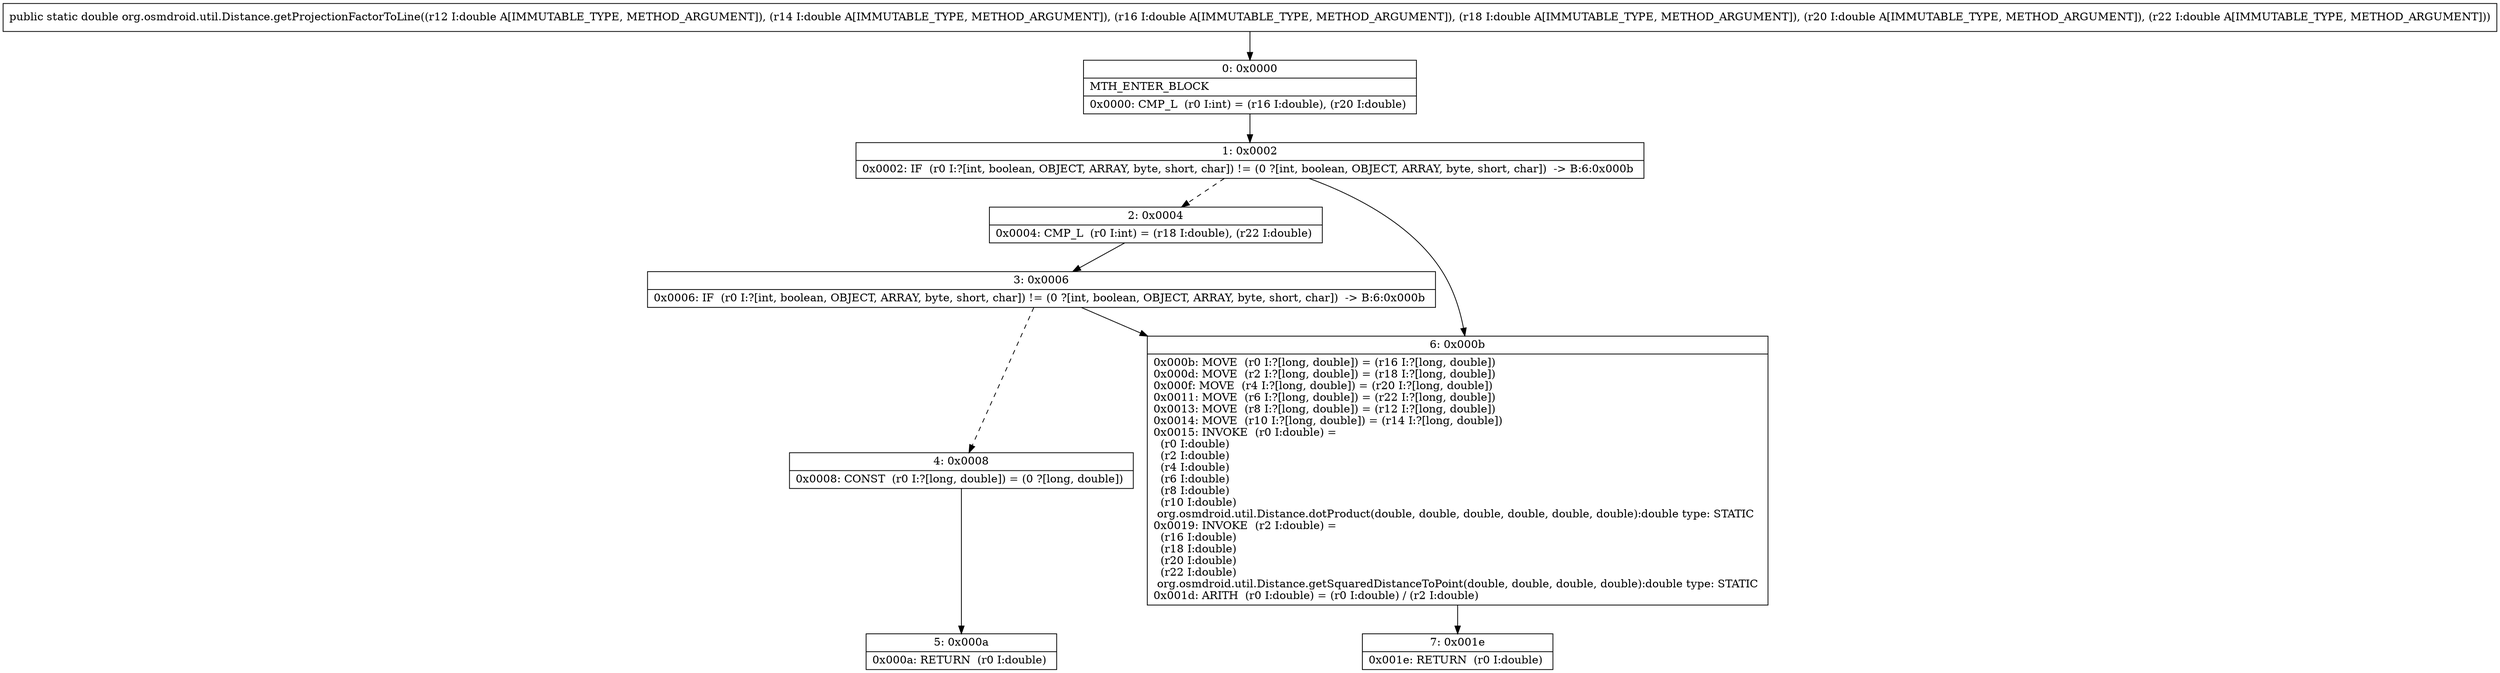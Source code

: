digraph "CFG fororg.osmdroid.util.Distance.getProjectionFactorToLine(DDDDDD)D" {
Node_0 [shape=record,label="{0\:\ 0x0000|MTH_ENTER_BLOCK\l|0x0000: CMP_L  (r0 I:int) = (r16 I:double), (r20 I:double) \l}"];
Node_1 [shape=record,label="{1\:\ 0x0002|0x0002: IF  (r0 I:?[int, boolean, OBJECT, ARRAY, byte, short, char]) != (0 ?[int, boolean, OBJECT, ARRAY, byte, short, char])  \-\> B:6:0x000b \l}"];
Node_2 [shape=record,label="{2\:\ 0x0004|0x0004: CMP_L  (r0 I:int) = (r18 I:double), (r22 I:double) \l}"];
Node_3 [shape=record,label="{3\:\ 0x0006|0x0006: IF  (r0 I:?[int, boolean, OBJECT, ARRAY, byte, short, char]) != (0 ?[int, boolean, OBJECT, ARRAY, byte, short, char])  \-\> B:6:0x000b \l}"];
Node_4 [shape=record,label="{4\:\ 0x0008|0x0008: CONST  (r0 I:?[long, double]) = (0 ?[long, double]) \l}"];
Node_5 [shape=record,label="{5\:\ 0x000a|0x000a: RETURN  (r0 I:double) \l}"];
Node_6 [shape=record,label="{6\:\ 0x000b|0x000b: MOVE  (r0 I:?[long, double]) = (r16 I:?[long, double]) \l0x000d: MOVE  (r2 I:?[long, double]) = (r18 I:?[long, double]) \l0x000f: MOVE  (r4 I:?[long, double]) = (r20 I:?[long, double]) \l0x0011: MOVE  (r6 I:?[long, double]) = (r22 I:?[long, double]) \l0x0013: MOVE  (r8 I:?[long, double]) = (r12 I:?[long, double]) \l0x0014: MOVE  (r10 I:?[long, double]) = (r14 I:?[long, double]) \l0x0015: INVOKE  (r0 I:double) = \l  (r0 I:double)\l  (r2 I:double)\l  (r4 I:double)\l  (r6 I:double)\l  (r8 I:double)\l  (r10 I:double)\l org.osmdroid.util.Distance.dotProduct(double, double, double, double, double, double):double type: STATIC \l0x0019: INVOKE  (r2 I:double) = \l  (r16 I:double)\l  (r18 I:double)\l  (r20 I:double)\l  (r22 I:double)\l org.osmdroid.util.Distance.getSquaredDistanceToPoint(double, double, double, double):double type: STATIC \l0x001d: ARITH  (r0 I:double) = (r0 I:double) \/ (r2 I:double) \l}"];
Node_7 [shape=record,label="{7\:\ 0x001e|0x001e: RETURN  (r0 I:double) \l}"];
MethodNode[shape=record,label="{public static double org.osmdroid.util.Distance.getProjectionFactorToLine((r12 I:double A[IMMUTABLE_TYPE, METHOD_ARGUMENT]), (r14 I:double A[IMMUTABLE_TYPE, METHOD_ARGUMENT]), (r16 I:double A[IMMUTABLE_TYPE, METHOD_ARGUMENT]), (r18 I:double A[IMMUTABLE_TYPE, METHOD_ARGUMENT]), (r20 I:double A[IMMUTABLE_TYPE, METHOD_ARGUMENT]), (r22 I:double A[IMMUTABLE_TYPE, METHOD_ARGUMENT])) }"];
MethodNode -> Node_0;
Node_0 -> Node_1;
Node_1 -> Node_2[style=dashed];
Node_1 -> Node_6;
Node_2 -> Node_3;
Node_3 -> Node_4[style=dashed];
Node_3 -> Node_6;
Node_4 -> Node_5;
Node_6 -> Node_7;
}

